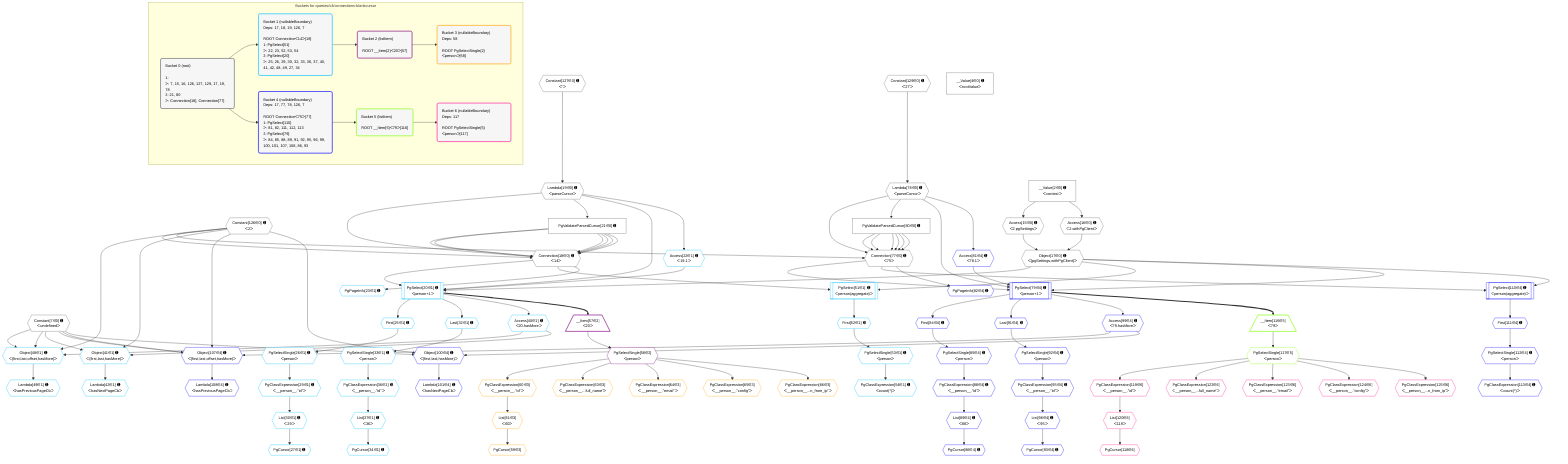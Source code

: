 %%{init: {'themeVariables': { 'fontSize': '12px'}}}%%
graph TD
    classDef path fill:#eee,stroke:#000,color:#000
    classDef plan fill:#fff,stroke-width:1px,color:#000
    classDef itemplan fill:#fff,stroke-width:2px,color:#000
    classDef unbatchedplan fill:#dff,stroke-width:1px,color:#000
    classDef sideeffectplan fill:#fcc,stroke-width:2px,color:#000
    classDef bucket fill:#f6f6f6,color:#000,stroke-width:2px,text-align:left


    %% plan dependencies
    Connection18{{"Connection[18∈0] ➊<br />ᐸ14ᐳ"}}:::plan
    Constant126{{"Constant[126∈0] ➊<br />ᐸ2ᐳ"}}:::plan
    Lambda19{{"Lambda[19∈0] ➊<br />ᐸparseCursorᐳ"}}:::plan
    PgValidateParsedCursor21["PgValidateParsedCursor[21∈0] ➊"]:::plan
    Constant126 & Lambda19 & PgValidateParsedCursor21 & PgValidateParsedCursor21 & PgValidateParsedCursor21 & PgValidateParsedCursor21 & PgValidateParsedCursor21 & PgValidateParsedCursor21 --> Connection18
    Connection77{{"Connection[77∈0] ➊<br />ᐸ75ᐳ"}}:::plan
    Lambda78{{"Lambda[78∈0] ➊<br />ᐸparseCursorᐳ"}}:::plan
    PgValidateParsedCursor80["PgValidateParsedCursor[80∈0] ➊"]:::plan
    Constant126 & Lambda78 & PgValidateParsedCursor80 & PgValidateParsedCursor80 & PgValidateParsedCursor80 & PgValidateParsedCursor80 & PgValidateParsedCursor80 & PgValidateParsedCursor80 --> Connection77
    Object17{{"Object[17∈0] ➊<br />ᐸ{pgSettings,withPgClient}ᐳ"}}:::plan
    Access15{{"Access[15∈0] ➊<br />ᐸ2.pgSettingsᐳ"}}:::plan
    Access16{{"Access[16∈0] ➊<br />ᐸ2.withPgClientᐳ"}}:::plan
    Access15 & Access16 --> Object17
    __Value2["__Value[2∈0] ➊<br />ᐸcontextᐳ"]:::plan
    __Value2 --> Access15
    __Value2 --> Access16
    Constant127{{"Constant[127∈0] ➊<br />ᐸ''ᐳ"}}:::plan
    Constant127 --> Lambda19
    Lambda19 --> PgValidateParsedCursor21
    Constant129{{"Constant[129∈0] ➊<br />ᐸ'27'ᐳ"}}:::plan
    Constant129 --> Lambda78
    Lambda78 --> PgValidateParsedCursor80
    __Value4["__Value[4∈0] ➊<br />ᐸrootValueᐳ"]:::plan
    Constant7{{"Constant[7∈0] ➊<br />ᐸundefinedᐳ"}}:::plan
    PgSelect20[["PgSelect[20∈1] ➊<br />ᐸperson+1ᐳ"]]:::plan
    Access22{{"Access[22∈1] ➊<br />ᐸ19.1ᐳ"}}:::plan
    Object17 & Connection18 & Lambda19 & Access22 --> PgSelect20
    Object48{{"Object[48∈1] ➊<br />ᐸ{first,last,offset,hasMore}ᐳ"}}:::plan
    Access40{{"Access[40∈1] ➊<br />ᐸ20.hasMoreᐳ"}}:::plan
    Constant126 & Constant7 & Constant7 & Access40 --> Object48
    Object41{{"Object[41∈1] ➊<br />ᐸ{first,last,hasMore}ᐳ"}}:::plan
    Constant126 & Constant7 & Access40 --> Object41
    PgSelect51[["PgSelect[51∈1] ➊<br />ᐸperson(aggregate)ᐳ"]]:::plan
    Object17 & Connection18 --> PgSelect51
    Lambda19 --> Access22
    PgPageInfo23{{"PgPageInfo[23∈1] ➊"}}:::plan
    Connection18 --> PgPageInfo23
    First25{{"First[25∈1] ➊"}}:::plan
    PgSelect20 --> First25
    PgSelectSingle26{{"PgSelectSingle[26∈1] ➊<br />ᐸpersonᐳ"}}:::plan
    First25 --> PgSelectSingle26
    PgCursor27{{"PgCursor[27∈1] ➊"}}:::plan
    List30{{"List[30∈1] ➊<br />ᐸ29ᐳ"}}:::plan
    List30 --> PgCursor27
    PgClassExpression29{{"PgClassExpression[29∈1] ➊<br />ᐸ__person__.”id”ᐳ"}}:::plan
    PgSelectSingle26 --> PgClassExpression29
    PgClassExpression29 --> List30
    Last32{{"Last[32∈1] ➊"}}:::plan
    PgSelect20 --> Last32
    PgSelectSingle33{{"PgSelectSingle[33∈1] ➊<br />ᐸpersonᐳ"}}:::plan
    Last32 --> PgSelectSingle33
    PgCursor34{{"PgCursor[34∈1] ➊"}}:::plan
    List37{{"List[37∈1] ➊<br />ᐸ36ᐳ"}}:::plan
    List37 --> PgCursor34
    PgClassExpression36{{"PgClassExpression[36∈1] ➊<br />ᐸ__person__.”id”ᐳ"}}:::plan
    PgSelectSingle33 --> PgClassExpression36
    PgClassExpression36 --> List37
    PgSelect20 --> Access40
    Lambda42{{"Lambda[42∈1] ➊<br />ᐸhasNextPageCbᐳ"}}:::plan
    Object41 --> Lambda42
    Lambda49{{"Lambda[49∈1] ➊<br />ᐸhasPreviousPageCbᐳ"}}:::plan
    Object48 --> Lambda49
    First52{{"First[52∈1] ➊"}}:::plan
    PgSelect51 --> First52
    PgSelectSingle53{{"PgSelectSingle[53∈1] ➊<br />ᐸpersonᐳ"}}:::plan
    First52 --> PgSelectSingle53
    PgClassExpression54{{"PgClassExpression[54∈1] ➊<br />ᐸcount(*)ᐳ"}}:::plan
    PgSelectSingle53 --> PgClassExpression54
    __Item57[/"__Item[57∈2]<br />ᐸ20ᐳ"\]:::itemplan
    PgSelect20 ==> __Item57
    PgSelectSingle58{{"PgSelectSingle[58∈2]<br />ᐸpersonᐳ"}}:::plan
    __Item57 --> PgSelectSingle58
    PgCursor59{{"PgCursor[59∈3]"}}:::plan
    List61{{"List[61∈3]<br />ᐸ60ᐳ"}}:::plan
    List61 --> PgCursor59
    PgClassExpression60{{"PgClassExpression[60∈3]<br />ᐸ__person__.”id”ᐳ"}}:::plan
    PgSelectSingle58 --> PgClassExpression60
    PgClassExpression60 --> List61
    PgClassExpression63{{"PgClassExpression[63∈3]<br />ᐸ__person__...full_name”ᐳ"}}:::plan
    PgSelectSingle58 --> PgClassExpression63
    PgClassExpression64{{"PgClassExpression[64∈3]<br />ᐸ__person__.”email”ᐳ"}}:::plan
    PgSelectSingle58 --> PgClassExpression64
    PgClassExpression65{{"PgClassExpression[65∈3]<br />ᐸ__person__.”config”ᐳ"}}:::plan
    PgSelectSingle58 --> PgClassExpression65
    PgClassExpression66{{"PgClassExpression[66∈3]<br />ᐸ__person__...n_from_ip”ᐳ"}}:::plan
    PgSelectSingle58 --> PgClassExpression66
    PgSelect79[["PgSelect[79∈4] ➊<br />ᐸperson+1ᐳ"]]:::plan
    Access81{{"Access[81∈4] ➊<br />ᐸ78.1ᐳ"}}:::plan
    Object17 & Connection77 & Lambda78 & Access81 --> PgSelect79
    Object107{{"Object[107∈4] ➊<br />ᐸ{first,last,offset,hasMore}ᐳ"}}:::plan
    Access99{{"Access[99∈4] ➊<br />ᐸ79.hasMoreᐳ"}}:::plan
    Constant126 & Constant7 & Constant7 & Access99 --> Object107
    Object100{{"Object[100∈4] ➊<br />ᐸ{first,last,hasMore}ᐳ"}}:::plan
    Constant126 & Constant7 & Access99 --> Object100
    PgSelect110[["PgSelect[110∈4] ➊<br />ᐸperson(aggregate)ᐳ"]]:::plan
    Object17 & Connection77 --> PgSelect110
    Lambda78 --> Access81
    PgPageInfo82{{"PgPageInfo[82∈4] ➊"}}:::plan
    Connection77 --> PgPageInfo82
    First84{{"First[84∈4] ➊"}}:::plan
    PgSelect79 --> First84
    PgSelectSingle85{{"PgSelectSingle[85∈4] ➊<br />ᐸpersonᐳ"}}:::plan
    First84 --> PgSelectSingle85
    PgCursor86{{"PgCursor[86∈4] ➊"}}:::plan
    List89{{"List[89∈4] ➊<br />ᐸ88ᐳ"}}:::plan
    List89 --> PgCursor86
    PgClassExpression88{{"PgClassExpression[88∈4] ➊<br />ᐸ__person__.”id”ᐳ"}}:::plan
    PgSelectSingle85 --> PgClassExpression88
    PgClassExpression88 --> List89
    Last91{{"Last[91∈4] ➊"}}:::plan
    PgSelect79 --> Last91
    PgSelectSingle92{{"PgSelectSingle[92∈4] ➊<br />ᐸpersonᐳ"}}:::plan
    Last91 --> PgSelectSingle92
    PgCursor93{{"PgCursor[93∈4] ➊"}}:::plan
    List96{{"List[96∈4] ➊<br />ᐸ95ᐳ"}}:::plan
    List96 --> PgCursor93
    PgClassExpression95{{"PgClassExpression[95∈4] ➊<br />ᐸ__person__.”id”ᐳ"}}:::plan
    PgSelectSingle92 --> PgClassExpression95
    PgClassExpression95 --> List96
    PgSelect79 --> Access99
    Lambda101{{"Lambda[101∈4] ➊<br />ᐸhasNextPageCbᐳ"}}:::plan
    Object100 --> Lambda101
    Lambda108{{"Lambda[108∈4] ➊<br />ᐸhasPreviousPageCbᐳ"}}:::plan
    Object107 --> Lambda108
    First111{{"First[111∈4] ➊"}}:::plan
    PgSelect110 --> First111
    PgSelectSingle112{{"PgSelectSingle[112∈4] ➊<br />ᐸpersonᐳ"}}:::plan
    First111 --> PgSelectSingle112
    PgClassExpression113{{"PgClassExpression[113∈4] ➊<br />ᐸcount(*)ᐳ"}}:::plan
    PgSelectSingle112 --> PgClassExpression113
    __Item116[/"__Item[116∈5]<br />ᐸ79ᐳ"\]:::itemplan
    PgSelect79 ==> __Item116
    PgSelectSingle117{{"PgSelectSingle[117∈5]<br />ᐸpersonᐳ"}}:::plan
    __Item116 --> PgSelectSingle117
    PgCursor118{{"PgCursor[118∈6]"}}:::plan
    List120{{"List[120∈6]<br />ᐸ119ᐳ"}}:::plan
    List120 --> PgCursor118
    PgClassExpression119{{"PgClassExpression[119∈6]<br />ᐸ__person__.”id”ᐳ"}}:::plan
    PgSelectSingle117 --> PgClassExpression119
    PgClassExpression119 --> List120
    PgClassExpression122{{"PgClassExpression[122∈6]<br />ᐸ__person__...full_name”ᐳ"}}:::plan
    PgSelectSingle117 --> PgClassExpression122
    PgClassExpression123{{"PgClassExpression[123∈6]<br />ᐸ__person__.”email”ᐳ"}}:::plan
    PgSelectSingle117 --> PgClassExpression123
    PgClassExpression124{{"PgClassExpression[124∈6]<br />ᐸ__person__.”config”ᐳ"}}:::plan
    PgSelectSingle117 --> PgClassExpression124
    PgClassExpression125{{"PgClassExpression[125∈6]<br />ᐸ__person__...n_from_ip”ᐳ"}}:::plan
    PgSelectSingle117 --> PgClassExpression125

    %% define steps

    subgraph "Buckets for queries/v4/connections-blankcursor"
    Bucket0("Bucket 0 (root)<br /><br />1: <br />ᐳ: 7, 15, 16, 126, 127, 129, 17, 19, 78<br />2: 21, 80<br />ᐳ: Connection[18], Connection[77]"):::bucket
    classDef bucket0 stroke:#696969
    class Bucket0,__Value2,__Value4,Constant7,Access15,Access16,Object17,Connection18,Lambda19,PgValidateParsedCursor21,Connection77,Lambda78,PgValidateParsedCursor80,Constant126,Constant127,Constant129 bucket0
    Bucket1("Bucket 1 (nullableBoundary)<br />Deps: 17, 18, 19, 126, 7<br /><br />ROOT Connectionᐸ14ᐳ[18]<br />1: PgSelect[51]<br />ᐳ: 22, 23, 52, 53, 54<br />2: PgSelect[20]<br />ᐳ: 25, 26, 29, 30, 32, 33, 36, 37, 40, 41, 42, 48, 49, 27, 34"):::bucket
    classDef bucket1 stroke:#00bfff
    class Bucket1,PgSelect20,Access22,PgPageInfo23,First25,PgSelectSingle26,PgCursor27,PgClassExpression29,List30,Last32,PgSelectSingle33,PgCursor34,PgClassExpression36,List37,Access40,Object41,Lambda42,Object48,Lambda49,PgSelect51,First52,PgSelectSingle53,PgClassExpression54 bucket1
    Bucket2("Bucket 2 (listItem)<br /><br />ROOT __Item{2}ᐸ20ᐳ[57]"):::bucket
    classDef bucket2 stroke:#7f007f
    class Bucket2,__Item57,PgSelectSingle58 bucket2
    Bucket3("Bucket 3 (nullableBoundary)<br />Deps: 58<br /><br />ROOT PgSelectSingle{2}ᐸpersonᐳ[58]"):::bucket
    classDef bucket3 stroke:#ffa500
    class Bucket3,PgCursor59,PgClassExpression60,List61,PgClassExpression63,PgClassExpression64,PgClassExpression65,PgClassExpression66 bucket3
    Bucket4("Bucket 4 (nullableBoundary)<br />Deps: 17, 77, 78, 126, 7<br /><br />ROOT Connectionᐸ75ᐳ[77]<br />1: PgSelect[110]<br />ᐳ: 81, 82, 111, 112, 113<br />2: PgSelect[79]<br />ᐳ: 84, 85, 88, 89, 91, 92, 95, 96, 99, 100, 101, 107, 108, 86, 93"):::bucket
    classDef bucket4 stroke:#0000ff
    class Bucket4,PgSelect79,Access81,PgPageInfo82,First84,PgSelectSingle85,PgCursor86,PgClassExpression88,List89,Last91,PgSelectSingle92,PgCursor93,PgClassExpression95,List96,Access99,Object100,Lambda101,Object107,Lambda108,PgSelect110,First111,PgSelectSingle112,PgClassExpression113 bucket4
    Bucket5("Bucket 5 (listItem)<br /><br />ROOT __Item{5}ᐸ79ᐳ[116]"):::bucket
    classDef bucket5 stroke:#7fff00
    class Bucket5,__Item116,PgSelectSingle117 bucket5
    Bucket6("Bucket 6 (nullableBoundary)<br />Deps: 117<br /><br />ROOT PgSelectSingle{5}ᐸpersonᐳ[117]"):::bucket
    classDef bucket6 stroke:#ff1493
    class Bucket6,PgCursor118,PgClassExpression119,List120,PgClassExpression122,PgClassExpression123,PgClassExpression124,PgClassExpression125 bucket6
    Bucket0 --> Bucket1 & Bucket4
    Bucket1 --> Bucket2
    Bucket2 --> Bucket3
    Bucket4 --> Bucket5
    Bucket5 --> Bucket6
    end